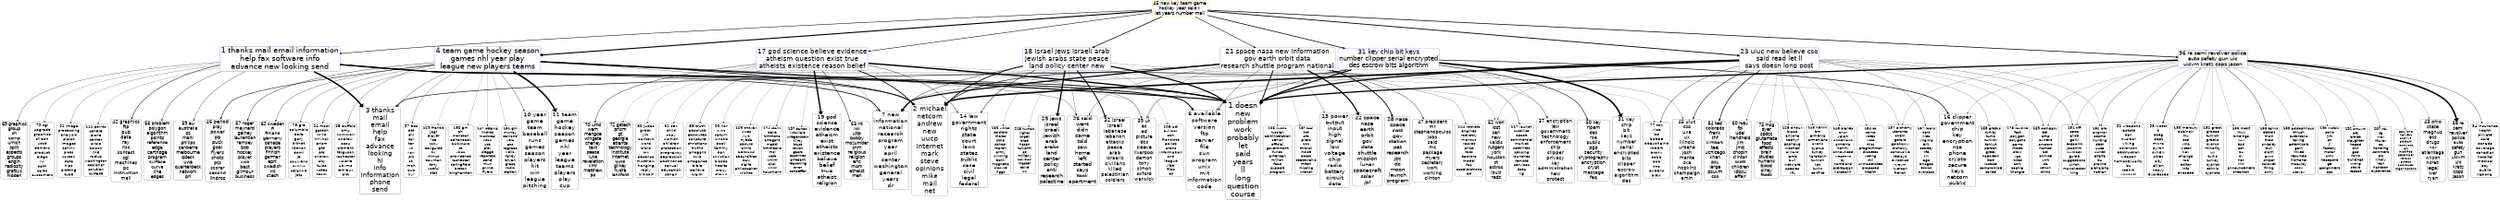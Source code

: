 digraph G {
size="18,18!";ranksep=4; ratio = auto; layers="1:2:3:4:5";
graph [fontname = "helvetica"];node [fontname = "helvetica"];edge [fontname = "helvetica"];ranksep=2.8;
"3_45" [ rank =3,fontsize =30.612, shape=box, style="rounded", color=orange, label="45 new key team game
hockey year said ll
let years number mail"]
"3_45" -> "2_1" [penwidth=3.2592,dir=forward]
"2_1" [rank =4,fontsize =50, shape=box, style="rounded", color=blue,label="1 thanks mail email information
help fax software info
advance new looking send"]
"3_45" -> "2_4" [penwidth=7.0178,dir=forward]
"2_4" [rank =4,fontsize =48.8024, shape=box, style="rounded", color=blue,label="4 team game hockey season
games nhl year play
league new players teams"]
"3_45" -> "2_17" [penwidth=3.2592,dir=forward]
"2_17" [rank =4,fontsize =45.6348, shape=box, style="rounded", color=blue,label="17 god science believe evidence
atheism question exist true
atheists existence reason belief"]
"3_45" -> "2_18" [penwidth=4.5032,dir=forward]
"2_18" [rank =4,fontsize =45.5313, shape=box, style="rounded", color=blue,label="18 israel jews israeli arab
jewish arabs state peace
land policy center new"]
"3_45" -> "2_21" [penwidth=3.2592,dir=forward]
"2_21" [rank =4,fontsize =44.7915, shape=box, style="rounded", color=blue,label="21 space nasa new information
gov earth orbit data
research shuttle program national"]
"3_45" -> "2_23" [penwidth=5.4713,dir=forward]
"2_23" [rank =4,fontsize =43.7871, shape=box, style="rounded", color=blue,label="23 uiuc new believe cso
said read let ll
says doesn long post"]
"3_45" -> "2_31" [penwidth=4.5032,dir=forward]
"2_31" [rank =4,fontsize =41.8858, shape=box, style="rounded", color=blue,label="31 key chip bit keys
number clipper serial encrypted
des escrow bits algorithm"]
"3_45" -> "2_36" [penwidth=4.5032,dir=forward]
"2_36" [rank =4,fontsize =34.8678, shape=box, style="rounded", color=blue,label="36 ra semi revolver police
auto safety gun uic
uicvm kratz cops jason"]
"2_1" [ rank =2,fontsize =50, shape=box, style="rounded", color=blue, label="1 thanks mail email information
help fax software info
advance new looking send"]
"2_1" -> "1_1" [penwidth=4.9616,dir=forward]
"1_1" [rank =3,fontsize =50, shape=box, style="rounded", color=black,label="1 doesn
new
problem
work
probably
let
said
years
ll
long
question
course"]
"2_1" -> "1_2" [penwidth=4.5247,dir=forward]
"1_2" [rank =3,fontsize =46.1741, shape=box, style="rounded", color=black,label="2 michael
netcom
andrew
new
uucp
internet
mark
steve
opinions
mike
mail
net"]
"2_1" -> "1_3" [penwidth=9.7294,dir=forward]
"1_3" [rank =3,fontsize =44.9965, shape=box, style="rounded", color=black,label="3 thanks
mail
email
help
fax
advance
looking
hi
info
information
phone
send"]
"2_1" -> "1_6" [penwidth=6.2271,dir=forward]
"1_6" [rank =3,fontsize =40.6629, shape=box, style="rounded", color=black,label="6 available
software
version
ftp
server
file
sun
program
unix
mit
information
code"]
"2_1" -> "1_7" [penwidth=4.0409,dir=forward]
"1_7" [rank =3,fontsize =40.4508, shape=box, style="rounded", color=black,label="7 new
information
national
research
program
year
april
center
washington
general
years
dr"]
"2_1" -> "1_39" [penwidth=1.0039,dir=forward]
"1_39" [rank =3,fontsize =32.2729, shape=box, style="rounded", color=black,label="39 uk
ac
ed
picture
dcs
sleeve
liverpool
demon
tony
simon
oxford
warwick"]
"2_1" -> "1_42" [penwidth=2.8686,dir=forward]
"1_42" [rank =3,fontsize =31.7793, shape=box, style="rounded", color=black,label="42 graphics
ftp
pub
data
ray
risc
contact
sgi
machines
pc
instruction
mail"]
"2_1" -> "1_56" [penwidth=1.8844,dir=forward]
"1_56" [rank =3,fontsize =29.6749, shape=box, style="rounded", color=black,label="56 problem
polygon
algorithm
points
reference
edge
cartridge
program
surface
curve
line
edges"]
"2_1" -> "1_59" [penwidth=1.8251,dir=forward]
"1_59" [rank =3,fontsize =29.5996, shape=box, style="rounded", color=black,label="59 au
australia
oz
mark
philips
canberra
melbourne
qdeck
uwa
quarterdeck
network
prl"]
"2_1" -> "1_69" [penwidth=1.6249,dir=forward]
"1_69" [rank =3,fontsize =28.6849, shape=box, style="rounded", color=black,label="69 graphics
group
ch
comp
umich
split
aspects
groups
engin
radiosity
grafsys
hidden"]
"2_1" -> "1_79" [penwidth=1.0039,dir=forward]
"1_79" [rank =3,fontsize =27.7548, shape=box, style="rounded", color=black,label="79 sgi
upgrade
graphics
silicon
ucsd
demers
product
diego
iw
path
sales
customers"]
"2_1" -> "1_91" [penwidth=1.2416,dir=forward]
"1_91" [rank =3,fontsize =27.1346, shape=box, style="rounded", color=black,label="91 image
processing
analysis
plplot
images
sphinx
plots
screen
data
hips
plotting
tube"]
"2_1" -> "1_111" [penwidth=1.0194,dir=forward]
"1_111" [rank =3,fontsize =26.3733, shape=box, style="rounded", color=black,label="111 points
sphere
plane
center
circle
bolson
line
radius
washington
coplanar
solution
surface"]
"2_4" [ rank =2,fontsize =48.8024, shape=box, style="rounded", color=blue, label="4 team game hockey season
games nhl year play
league new players teams"]
"2_4" -> "1_1" [penwidth=7.4365,dir=forward]
"1_1" [rank =3,fontsize =50, shape=box, style="rounded", color=black,label="1 doesn
new
problem
work
probably
let
said
years
ll
long
question
course"]
"2_4" -> "1_2" [penwidth=4.8505,dir=forward]
"1_2" [rank =3,fontsize =46.1741, shape=box, style="rounded", color=black,label="2 michael
netcom
andrew
new
uucp
internet
mark
steve
opinions
mike
mail
net"]
"2_4" -> "1_3" [penwidth=1.6406,dir=forward]
"1_3" [rank =3,fontsize =44.9965, shape=box, style="rounded", color=black,label="3 thanks
mail
email
help
fax
advance
looking
hi
info
information
phone
send"]
"2_4" -> "1_7" [penwidth=1.5248,dir=forward]
"1_7" [rank =3,fontsize =40.4508, shape=box, style="rounded", color=black,label="7 new
information
national
research
program
year
april
center
washington
general
years
dr"]
"2_4" -> "1_10" [penwidth=1.7488,dir=forward]
"1_10" [rank =3,fontsize =39.7848, shape=box, style="rounded", color=black,label="10 year
game
team
baseball
runs
games
season
players
hit
win
league
pitching"]
"2_4" -> "1_11" [penwidth=10.0821,dir=forward]
"1_11" [rank =3,fontsize =39.7004, shape=box, style="rounded", color=black,label="11 team
game
hockey
season
games
nhl
year
league
teams
players
play
cup"]
"2_4" -> "1_26" [penwidth=1.6313,dir=forward]
"1_26" [rank =3,fontsize =35.2628, shape=box, style="rounded", color=black,label="26 said
went
didn
came
told
saw
home
left
started
says
took
apartment"]
"2_4" -> "1_46" [penwidth=3.1027,dir=forward]
"1_46" [rank =3,fontsize =31.3943, shape=box, style="rounded", color=black,label="46 period
play
power
pp
puck
goal
flyers
shots
pts
scorer
second
lindros"]
"2_4" -> "1_52" [penwidth=0.94289,dir=forward]
"1_52" [rank =3,fontsize =30.4967, shape=box, style="rounded", color=black,label="52 won
lost
san
new
kaldis
rutgers
york
houston
st
astros
louis
reds"]
"2_4" -> "1_57" [penwidth=2.2185,dir=forward]
"1_57" [rank =3,fontsize =29.6447, shape=box, style="rounded", color=black,label="57 roger
maynard
gainey
laurentian
ramsey
bob
hockey
player
uwo
best
gilmour
business"]
"2_4" -> "1_62" [penwidth=1.7135,dir=forward]
"1_62" [rank =3,fontsize =29.2683, shape=box, style="rounded", color=black,label="62 sweden
fi
finland
germany
canada
players
finnish
german
april
swedish
wc
czech"]
"2_4" -> "1_78" [penwidth=1.4211,dir=forward]
"1_78" [rank =3,fontsize =27.8314, shape=box, style="rounded", color=black,label="78 gld
columbia
dare
gary
bitnet
keenan
domi
je
souviens
cunixc
selanne
jets"]
"2_4" -> "1_94" [penwidth=1.4211,dir=forward]
"1_94" [rank =3,fontsize =27.0747, shape=box, style="rounded", color=black,label="94 mask
gatech
mike
hrivnak
prism
gtd
pts
andrew
city
tulsa
votes
team"]
"2_4" -> "1_95" [penwidth=1.3774,dir=forward]
"1_95" [rank =3,fontsize =27.0583, shape=box, style="rounded", color=black,label="95 buffalo
cmu
hammerl
andrew
acsu
clement
ferguson
rochester
valerie
ubvms
lemieux
pitt"]
"2_4" -> "1_97" [penwidth=1.3663,dir=forward]
"1_97" [rank =3,fontsize =27.0424, shape=box, style="rounded", color=black,label="97 bos
det
chi
cal
tor
vs
van
pit
stl
mon
que
nyi"]
"2_4" -> "1_129" [penwidth=0.8217,dir=forward]
"1_129" [rank =3,fontsize =25.671, shape=box, style="rounded", color=black,label="129 francis
jagr
player
ice
nthu
devguide
tw
minus
bowman
tony
useful
stat"]
"2_4" -> "1_136" [penwidth=0.90992,dir=forward]
"1_136" [rank =3,fontsize =25.4274, shape=box, style="rounded", color=black,label="136 gm
ahl
moncton
adirondack
baltimore
st
utica
providence
rochester
springfield
breton
binghamton"]
"2_4" -> "1_137" [penwidth=0.94289,dir=forward]
"1_137" [rank =3,fontsize =25.3804, shape=box, style="rounded", color=black,label="137 alchemy
utoronto
chem
gerald
golchowy
olchowy
conclusive
replays
evidence
ryevm
ryerson
french"]
"2_4" -> "1_147" [penwidth=0.90992,dir=forward]
"1_147" [rank =3,fontsize =24.9772, shape=box, style="rounded", color=black,label="147 ottawa
lindros
montreal
kean
ucs
pick
slegge
reported
send
mun
phillie
flyers"]
"2_4" -> "1_151" [penwidth=0.8757,dir=forward]
"1_151" [rank =3,fontsize =24.8442, shape=box, style="rounded", color=black,label="151 gm
murray
oakland
vela
acs
ragraca
kdka
randy
bryan
graca
radio
station"]
"2_17" [ rank =2,fontsize =45.6348, shape=box, style="rounded", color=blue, label="17 god science believe evidence
atheism question exist true
atheists existence reason belief"]
"2_17" -> "1_1" [penwidth=8.6385,dir=forward]
"1_1" [rank =3,fontsize =50, shape=box, style="rounded", color=black,label="1 doesn
new
problem
work
probably
let
said
years
ll
long
question
course"]
"2_17" -> "1_2" [penwidth=5.2765,dir=forward]
"1_2" [rank =3,fontsize =46.1741, shape=box, style="rounded", color=black,label="2 michael
netcom
andrew
new
uucp
internet
mark
steve
opinions
mike
mail
net"]
"2_17" -> "1_7" [penwidth=0.99683,dir=forward]
"1_7" [rank =3,fontsize =40.4508, shape=box, style="rounded", color=black,label="7 new
information
national
research
program
year
april
center
washington
general
years
dr"]
"2_17" -> "1_14" [penwidth=2.1241,dir=forward]
"1_14" [rank =3,fontsize =38.5467, shape=box, style="rounded", color=black,label="14 law
government
rights
state
court
laws
states
public
case
civil
legal
federal"]
"2_17" -> "1_19" [penwidth=9.2158,dir=forward]
"1_19" [rank =3,fontsize =37.284, shape=box, style="rounded", color=black,label="19 god
science
evidence
atheism
exist
atheists
existence
believe
belief
true
atheist
religion"]
"2_17" -> "1_39" [penwidth=1.631,dir=forward]
"1_39" [rank =3,fontsize =32.2729, shape=box, style="rounded", color=black,label="39 uk
ac
ed
picture
dcs
sleeve
liverpool
demon
tony
simon
oxford
warwick"]
"2_17" -> "1_63" [penwidth=2.9089,dir=forward]
"1_63" [rank =3,fontsize =29.2582, shape=box, style="rounded", color=black,label="63 rit
isc
ultb
bobby
mozumder
snm
religious
religion
eric
mom
atheist
men"]
"2_17" -> "1_70" [penwidth=2.345,dir=forward]
"1_70" [rank =3,fontsize =28.4291, shape=box, style="rounded", color=black,label="70 umd
wam
mangoe
wingate
charley
text
peace
luke
revelation
kmr
matthew
po"]
"2_17" -> "1_72" [penwidth=0.78953,dir=forward]
"1_72" [rank =3,fontsize =28.348, shape=box, style="rounded", color=black,label="72 gatech
prism
gt
georgia
atlanta
technology
institute
internet
uucp
gilkey
hydra
lankford"]
"2_17" -> "1_77" [penwidth=0.78953,dir=forward]
"1_77" [rank =3,fontsize =27.9694, shape=box, style="rounded", color=black,label="77 tek
vice
ico
bobbe
beauchaine
robert
bronx
cobb
bob
sea
queens
blew"]
"2_17" -> "1_80" [penwidth=0.89917,dir=forward]
"1_80" [rank =3,fontsize =27.6705, shape=box, style="rounded", color=black,label="80 judas
greek
jim
context
word
bible
mr
decenso
matthew
hanging
reply
himself"]
"2_17" -> "1_81" [penwidth=0.89917,dir=forward]
"1_81" [rank =3,fontsize =27.6331, shape=box, style="rounded", color=black,label="81 sex
child
copy
women
children
protection
pregnancy
depression
abstinence
sexual
education
sehari"]
"2_17" -> "1_88" [penwidth=1.3854,dir=forward]
"1_88" [rank =3,fontsize =27.2275, shape=box, style="rounded", color=black,label="88 truth
absolute
absolutes
scripture
christians
truths
arrogant
true
arrogance
bible
believe
claim"]
"2_17" -> "1_90" [penwidth=0.93286,dir=forward]
"1_90" [rank =3,fontsize =27.1865, shape=box, style="rounded", color=black,label="90 liar
wwc
saturn
lunatic
book
tammy
dan
christian
bissda
healta
crazy
drawn"]
"2_17" -> "1_128" [penwidth=0.82769,dir=forward]
"1_128" [rank =3,fontsize =25.7774, shape=box, style="rounded", color=black,label="128 cnsvax
uwec
nye
nyeda
absurd
clinic
bertrand
absurdities
eau
claire
philosopher
wishes"]
"2_17" -> "1_174" [penwidth=0.99683,dir=forward]
"1_174" [rank =3,fontsize =24.3463, shape=box, style="rounded", color=black,label="174 stalin
bake
timmons
arrogant
maddi
timmbake
mcl
ucsb
whirrr
click
whirr
hausmann"]
"2_17" -> "1_197" [penwidth=0.86417,dir=forward]
"1_197" [rank =3,fontsize =23.8891, shape=box, style="rounded", color=black,label="197 darren
infallible
wittgenstein
kilroy
trust
rowan
gboro
doctrines
arrogant
reasoning
error
schaeffer"]
"2_18" [ rank =2,fontsize =45.5313, shape=box, style="rounded", color=blue, label="18 israel jews israeli arab
jewish arabs state peace
land policy center new"]
"2_18" -> "1_1" [penwidth=7.8217,dir=forward]
"1_1" [rank =3,fontsize =50, shape=box, style="rounded", color=black,label="1 doesn
new
problem
work
probably
let
said
years
ll
long
question
course"]
"2_18" -> "1_2" [penwidth=5.438,dir=forward]
"1_2" [rank =3,fontsize =46.1741, shape=box, style="rounded", color=black,label="2 michael
netcom
andrew
new
uucp
internet
mark
steve
opinions
mike
mail
net"]
"2_18" -> "1_7" [penwidth=2.4513,dir=forward]
"1_7" [rank =3,fontsize =40.4508, shape=box, style="rounded", color=black,label="7 new
information
national
research
program
year
april
center
washington
general
years
dr"]
"2_18" -> "1_14" [penwidth=2.8376,dir=forward]
"1_14" [rank =3,fontsize =38.5467, shape=box, style="rounded", color=black,label="14 law
government
rights
state
court
laws
states
public
case
civil
legal
federal"]
"2_18" -> "1_25" [penwidth=8.2314,dir=forward]
"1_25" [rank =3,fontsize =35.5789, shape=box, style="rounded", color=black,label="25 jews
israel
israeli
jewish
arab
arabs
land
center
policy
anti
research
palestine"]
"2_18" -> "1_26" [penwidth=1.4756,dir=forward]
"1_26" [rank =3,fontsize =35.2628, shape=box, style="rounded", color=black,label="26 said
went
didn
came
told
saw
home
left
started
says
took
apartment"]
"2_18" -> "1_32" [penwidth=6.3481,dir=forward]
"1_32" [rank =3,fontsize =33.7703, shape=box, style="rounded", color=black,label="32 israel
israeli
lebanese
lebanon
attacks
peace
arab
israelis
civilians
killed
palestinian
soldiers"]
"2_18" -> "1_45" [penwidth=1.1044,dir=forward]
"1_45" [rank =3,fontsize =31.532, shape=box, style="rounded", color=black,label="45 uiuc
cso
uxa
ux
illinois
urbana
josh
manta
cka
hopkins
champaign
amin"]
"2_18" -> "1_105" [penwidth=0.8419,dir=forward]
"1_105" [rank =3,fontsize =26.6179, shape=box, style="rounded", color=black,label="105 adl
bullock
san
francisco
police
arens
information
anti
league
yigal
files
los"]
"2_18" -> "1_159" [penwidth=0.91461,dir=forward]
"1_159" [rank =3,fontsize =24.6563, shape=box, style="rounded", color=black,label="159 white
soldiers
males
strip
school
march
army
winning
bank
magnetic
closure
riggs"]
"2_18" -> "1_215" [penwidth=0.80308,dir=forward]
"1_215" [rank =3,fontsize =23.434, shape=box, style="rounded", color=black,label="215 human
rights
israeli
israel
hasan
tulkarm
se
military
solution
master
solve
uu"]
"2_21" [ rank =2,fontsize =44.7915, shape=box, style="rounded", color=blue, label="21 space nasa new information
gov earth orbit data
research shuttle program national"]
"2_21" -> "1_1" [penwidth=5.8264,dir=forward]
"1_1" [rank =3,fontsize =50, shape=box, style="rounded", color=black,label="1 doesn
new
problem
work
probably
let
said
years
ll
long
question
course"]
"2_21" -> "1_3" [penwidth=3.8751,dir=forward]
"1_3" [rank =3,fontsize =44.9965, shape=box, style="rounded", color=black,label="3 thanks
mail
email
help
fax
advance
looking
hi
info
information
phone
send"]
"2_21" -> "1_6" [penwidth=1.8025,dir=forward]
"1_6" [rank =3,fontsize =40.6629, shape=box, style="rounded", color=black,label="6 available
software
version
ftp
server
file
sun
program
unix
mit
information
code"]
"2_21" -> "1_7" [penwidth=7.721,dir=forward]
"1_7" [rank =3,fontsize =40.4508, shape=box, style="rounded", color=black,label="7 new
information
national
research
program
year
april
center
washington
general
years
dr"]
"2_21" -> "1_13" [penwidth=1.2423,dir=forward]
"1_13" [rank =3,fontsize =38.6139, shape=box, style="rounded", color=black,label="13 power
output
input
high
signal
low
voltage
chip
radio
battery
circuit
data"]
"2_21" -> "1_22" [penwidth=7.7541,dir=forward]
"1_22" [rank =3,fontsize =36.1439, shape=box, style="rounded", color=black,label="22 space
nasa
earth
orbit
gov
data
shuttle
mission
lunar
spacecraft
solar
jpl"]
"2_21" -> "1_26" [penwidth=1.548,dir=forward]
"1_26" [rank =3,fontsize =35.2628, shape=box, style="rounded", color=black,label="26 said
went
didn
came
told
saw
home
left
started
says
took
apartment"]
"2_21" -> "1_28" [penwidth=5.3216,dir=forward]
"1_28" [rank =3,fontsize =34.9684, shape=box, style="rounded", color=black,label="28 nasa
space
cost
gov
station
pat
research
jsc
dc
moon
launch
program"]
"2_21" -> "1_37" [penwidth=1.2423,dir=forward]
"1_37" [rank =3,fontsize =32.5838, shape=box, style="rounded", color=black,label="37 encryption
law
government
technology
enforcement
chip
clipper
privacy
key
administration
new
protect"]
"2_21" -> "1_39" [penwidth=1.0965,dir=forward]
"1_39" [rank =3,fontsize =32.2729, shape=box, style="rounded", color=black,label="39 uk
ac
ed
picture
dcs
sleeve
liverpool
demon
tony
simon
oxford
warwick"]
"2_21" -> "1_47" [penwidth=2.0252,dir=forward]
"1_47" [rank =3,fontsize =31.3843, shape=box, style="rounded", color=black,label="47 president
mr
stephanopoulos
jobs
said
ms
package
myers
secretary
work
working
clinton"]
"2_21" -> "1_114" [penwidth=1.2423,dir=forward]
"1_114" [rank =3,fontsize =26.2843, shape=box, style="rounded", color=black,label="114 rockets
engines
rocketry
mancus
rocket
prize
feet
backers
model
faa
accelerations
ad"]
"2_21" -> "1_117" [penwidth=1.68,dir=forward]
"1_117" [rank =3,fontsize =26.1933, shape=box, style="rounded", color=black,label="117 launch
satellite
space
commercial
market
satellites
sensing
launches
remote
services
data
kg"]
"2_21" -> "1_165" [penwidth=1.0569,dir=forward]
"1_165" [rank =3,fontsize =24.5138, shape=box, style="rounded", color=black,label="165 russia
russian
administration
senior
official
government
funds
american
million
food
support
program"]
"2_21" -> "1_187" [penwidth=0.83109,dir=forward]
"1_187" [rank =3,fontsize =24.1434, shape=box, style="rounded", color=black,label="187 tool
hst
srb
pliers
tint
thiokol
inside
boost
spacewalks
mitch
missing
wrench"]
"2_23" [ rank =2,fontsize =43.7871, shape=box, style="rounded", color=blue, label="23 uiuc new believe cso
said read let ll
says doesn long post"]
"2_23" -> "1_1" [penwidth=7.9784,dir=forward]
"1_1" [rank =3,fontsize =50, shape=box, style="rounded", color=black,label="1 doesn
new
problem
work
probably
let
said
years
ll
long
question
course"]
"2_23" -> "1_2" [penwidth=9.9549,dir=forward]
"1_2" [rank =3,fontsize =46.1741, shape=box, style="rounded", color=black,label="2 michael
netcom
andrew
new
uucp
internet
mark
steve
opinions
mike
mail
net"]
"2_23" -> "1_39" [penwidth=1.3138,dir=forward]
"1_39" [rank =3,fontsize =32.2729, shape=box, style="rounded", color=black,label="39 uk
ac
ed
picture
dcs
sleeve
liverpool
demon
tony
simon
oxford
warwick"]
"2_23" -> "1_45" [penwidth=3.1247,dir=forward]
"1_45" [rank =3,fontsize =31.532, shape=box, style="rounded", color=black,label="45 uiuc
cso
uxa
ux
illinois
urbana
josh
manta
cka
hopkins
champaign
amin"]
"2_23" -> "1_52" [penwidth=0.89653,dir=forward]
"1_52" [rank =3,fontsize =30.4967, shape=box, style="rounded", color=black,label="52 won
lost
san
new
kaldis
rutgers
york
houston
st
astros
louis
reds"]
"2_23" -> "1_54" [penwidth=4.0274,dir=forward]
"1_54" [rank =3,fontsize =29.7916, shape=box, style="rounded", color=black,label="54 ted
colorado
frank
thf
kimbark
teel
uchicago
khan
psu
large
psuvm
cso"]
"2_23" -> "1_60" [penwidth=1.095,dir=forward]
"1_60" [rank =3,fontsize =29.5728, shape=box, style="rounded", color=black,label="60 roby
fbi
udel
handheld
jim
jmd
chopin
clinton
scott
children
idbsu
affair"]
"2_23" -> "1_73" [penwidth=0.81975,dir=forward]
"1_73" [rank =3,fontsize =28.3181, shape=box, style="rounded", color=black,label="73 msg
dyer
spdcc
glutamate
food
effects
brain
studies
humans
blood
olney
foods"]
"2_23" -> "1_77" [penwidth=2.0243,dir=forward]
"1_77" [rank =3,fontsize =27.9694, shape=box, style="rounded", color=black,label="77 tek
vice
ico
bobbe
beauchaine
robert
bronx
cobb
bob
sea
queens
blew"]
"2_23" -> "1_125" [penwidth=0.89653,dir=forward]
"1_125" [rank =3,fontsize =25.8442, shape=box, style="rounded", color=black,label="125 drieux
blood
arizona
zephyr
asphaug
washed
alizard
lamb
bull
wetware
species
kfu"]
"2_23" -> "1_131" [penwidth=1.4105,dir=forward]
"1_131" [rank =3,fontsize =25.559, shape=box, style="rounded", color=black,label="131 tiff
spec
alice
galki
toppoint
joachim
number
guide
suggestions
ulrich
manchester
king"]
"2_23" -> "1_143" [penwidth=1.4565,dir=forward]
"1_143" [rank =3,fontsize =25.1701, shape=box, style="rounded", color=black,label="143 henrik
bm
armenia
armenians
azeris
cyprus
turkey
karabakh
turkish
kpc
turks
conflict"]
"2_23" -> "1_148" [penwidth=1.1536,dir=forward]
"1_148" [rank =3,fontsize =24.9013, shape=box, style="rounded", color=black,label="148 planes
onur
yalcin
armenians
armenia
henrik
announced
weapons
oy
homeland
azerbadjan
karabakh"]
"2_23" -> "1_152" [penwidth=1.0331,dir=forward]
"1_152" [rank =3,fontsize =24.8007, shape=box, style="rounded", color=black,label="152 pro
angmar
cosmo
hunting
deer
uucp
uunet
alfalfa
bu
proline
alphalpha
nathan"]
"2_23" -> "1_154" [penwidth=0.89653,dir=forward]
"1_154" [rank =3,fontsize =24.7273, shape=box, style="rounded", color=black,label="154 os
comp
votes
vote
misc
programmer
diabetes
voting
mil
unmoderated
proposed
health"]
"2_23" -> "1_157" [penwidth=1.363,dir=forward]
"1_157" [rank =3,fontsize =24.7109, shape=box, style="rounded", color=black,label="157 rocks
cars
kids
virginia
erik
society
life
kill
ago
bridges
tobias
overpass"]
"2_23" -> "1_168" [penwidth=1.1536,dir=forward]
"1_168" [rank =3,fontsize =24.4658, shape=box, style="rounded", color=black,label="168 greeks
turkey
turks
turkish
tankut
person
greek
napoleon
bad
iastate
compromise
called"]
"2_23" -> "1_169" [penwidth=1.363,dir=forward]
"1_169" [rank =3,fontsize =24.4399, shape=box, style="rounded", color=black,label="169 company
bell
amp
current
ampere
named
bel
ohmite
unit
db
sehari
ohms"]
"2_23" -> "1_175" [penwidth=0.81975,dir=forward]
"1_175" [rank =3,fontsize =24.3263, shape=box, style="rounded", color=black,label="175 routine
fast
polygon
polygons
game
mode
draw
vga
lucas
asm
sophia
triangle"]
"2_31" [ rank =2,fontsize =41.8858, shape=box, style="rounded", color=blue, label="31 key chip bit keys
number clipper serial encrypted
des escrow bits algorithm"]
"2_31" -> "1_1" [penwidth=7.8797,dir=forward]
"1_1" [rank =3,fontsize =50, shape=box, style="rounded", color=black,label="1 doesn
new
problem
work
probably
let
said
years
ll
long
question
course"]
"2_31" -> "1_2" [penwidth=3.8623,dir=forward]
"1_2" [rank =3,fontsize =46.1741, shape=box, style="rounded", color=black,label="2 michael
netcom
andrew
new
uucp
internet
mark
steve
opinions
mike
mail
net"]
"2_31" -> "1_6" [penwidth=2.0235,dir=forward]
"1_6" [rank =3,fontsize =40.6629, shape=box, style="rounded", color=black,label="6 available
software
version
ftp
server
file
sun
program
unix
mit
information
code"]
"2_31" -> "1_7" [penwidth=1.4326,dir=forward]
"1_7" [rank =3,fontsize =40.4508, shape=box, style="rounded", color=black,label="7 new
information
national
research
program
year
april
center
washington
general
years
dr"]
"2_31" -> "1_16" [penwidth=4.1429,dir=forward]
"1_16" [rank =3,fontsize =37.569, shape=box, style="rounded", color=black,label="16 clipper
government
chip
key
encryption
nsa
phone
crypto
secure
keys
netcom
public"]
"2_31" -> "1_31" [penwidth=10.2706,dir=forward]
"1_31" [rank =3,fontsize =34.189, shape=box, style="rounded", color=black,label="31 key
chip
bit
keys
number
serial
encrypted
bits
clipper
escrow
algorithm
des"]
"2_31" -> "1_37" [penwidth=0.90943,dir=forward]
"1_37" [rank =3,fontsize =32.5838, shape=box, style="rounded", color=black,label="37 encryption
law
government
technology
enforcement
chip
clipper
privacy
key
administration
new
protect"]
"2_31" -> "1_50" [penwidth=3.4282,dir=forward]
"1_50" [rank =3,fontsize =31.0213, shape=box, style="rounded", color=black,label="50 key
ripem
des
rsa
public
pgp
security
cryptography
encryption
crypt
message
faq"]
"2_36" [ rank =2,fontsize =34.8678, shape=box, style="rounded", color=blue, label="36 ra semi revolver police
auto safety gun uic
uicvm kratz cops jason"]
"2_36" -> "1_1" [penwidth=8.2218,dir=forward]
"1_1" [rank =3,fontsize =50, shape=box, style="rounded", color=black,label="1 doesn
new
problem
work
probably
let
said
years
ll
long
question
course"]
"2_36" -> "1_16" [penwidth=0.94594,dir=forward]
"1_16" [rank =3,fontsize =37.569, shape=box, style="rounded", color=black,label="16 clipper
government
chip
key
encryption
nsa
phone
crypto
secure
keys
netcom
public"]
"2_36" -> "1_43" [penwidth=0.94594,dir=forward]
"1_43" [rank =3,fontsize =31.7727, shape=box, style="rounded", color=black,label="43 ohio
state
magnus
acs
drugs
ncr
atlantaga
wilson
ncratl
legal
war
ryan"]
"2_36" -> "1_58" [penwidth=9.966,dir=forward]
"1_58" [rank =3,fontsize =29.601, shape=box, style="rounded", color=black,label="58 ra
semi
revolver
police
auto
safety
gun
uicvm
uic
kratz
cops
jason"]
"2_36" -> "1_84" [penwidth=1.8262,dir=forward]
"1_84" [rank =3,fontsize =27.3474, shape=box, style="rounded", color=black,label="84 insurance
health
private
care
canada
coverage
canadian
hospital
medical
pay
public
national"]
"2_36" -> "1_92" [penwidth=0.94594,dir=forward]
"1_92" [rank =3,fontsize =27.1228, shape=box, style="rounded", color=black,label="92 weapons
iastate
dan
nuclear
viking
sorenson
destruction
weapon
homosexuality
isu
roehm
unusual"]
"2_36" -> "1_93" [penwidth=2.4032,dir=forward]
"1_93" [rank =3,fontsize =27.1006, shape=box, style="rounded", color=black,label="93 water
ti
dseg
dept
mwra
pyron
skndiv
cities
city
dillon
heavy
expressed"]
"2_36" -> "1_130" [penwidth=0.94594,dir=forward]
"1_130" [rank =3,fontsize =25.58, shape=box, style="rounded", color=black,label="130 mercury
dubinski
mu
csd
vms
victor
hex
change
rob
editor
info
encoded"]
"2_36" -> "1_131" [penwidth=0.94594,dir=forward]
"1_131" [rank =3,fontsize =25.559, shape=box, style="rounded", color=black,label="131 tiff
spec
alice
galki
toppoint
joachim
number
guide
suggestions
ulrich
manchester
king"]
"2_36" -> "1_132" [penwidth=0.94594,dir=forward]
"1_132" [rank =3,fontsize =25.5547, shape=box, style="rounded", color=black,label="132 greek
greece
turkish
greeks
cyprus
minority
uv
turks
turkey
cypriot
ethnic
cypriots"]
"2_36" -> "1_137" [penwidth=0.94594,dir=forward]
"1_137" [rank =3,fontsize =25.3804, shape=box, style="rounded", color=black,label="137 alchemy
utoronto
chem
gerald
golchowy
olchowy
conclusive
replays
evidence
ryevm
ryerson
french"]
"2_36" -> "1_150" [penwidth=0.94594,dir=forward]
"1_150" [rank =3,fontsize =24.8662, shape=box, style="rounded", color=black,label="150 motif
linux
bindings
ruu
bsd
csn
bu
cv
rick
kirk
announcement
shearson"]
"2_36" -> "1_152" [penwidth=1.588,dir=forward]
"1_152" [rank =3,fontsize =24.8007, shape=box, style="rounded", color=black,label="152 pro
angmar
cosmo
hunting
deer
uucp
uunet
alfalfa
bu
proline
alphalpha
nathan"]
"2_36" -> "1_153" [penwidth=2.0368,dir=forward]
"1_153" [rank =3,fontsize =24.7407, shape=box, style="rounded", color=black,label="153 tanks
detroit
main
fired
awesley
bull
claim
guns
sniper
caldwell
firing
army"]
"2_36" -> "1_169" [penwidth=0.94594,dir=forward]
"1_169" [rank =3,fontsize =24.4399, shape=box, style="rounded", color=black,label="169 company
bell
amp
current
ampere
named
bel
ohmite
unit
db
sehari
ohms"]
"2_36" -> "1_180" [penwidth=0.94594,dir=forward]
"1_180" [rank =3,fontsize =24.2792, shape=box, style="rounded", color=black,label="180 acidophilous
thrush
outbreaks
taking
astemizole
gain
linked
resumed
hismanal
mccurdy
sdsu
ucsvax"]
"2_36" -> "1_190" [penwidth=0.94594,dir=forward]
"1_190" [rank =3,fontsize =24.0992, shape=box, style="rounded", color=black,label="190 zisfein
polio
jim
dn
jl
factory
motor
slmr
headache
gb
assignment
pps"]
"2_36" -> "1_192" [penwidth=0.94594,dir=forward]
"1_192" [rank =3,fontsize =23.9578, shape=box, style="rounded", color=black,label="192 cmuvm
aej
bitnet
slaughter
hoped
cnn
god
nazis
buildings
wrong
stove
repeat"]
"2_36" -> "1_207" [penwidth=0.94594,dir=forward]
"1_207" [rank =3,fontsize =23.6956, shape=box, style="rounded", color=black,label="207 ntu
sg
max
ntuvax
ac
handling
comment
pls
kindly
ican
handson
experience"]
"2_36" -> "1_351" [penwidth=0.94594,dir=forward]
"1_351" [rank =3,fontsize =21.2474, shape=box, style="rounded", color=black,label="351 lone
harvest
archive
atheism
resources
alt
modified
december
version
atheist
addresses
organizations"]
{rank=same; "1_1" "1_2" "1_3" "1_6" "1_7" "1_39" "1_42" "1_56" "1_59" "1_69" "1_79" "1_91" "1_111" "1_1" "1_2" "1_3" "1_7" "1_10" "1_11" "1_26" "1_46" "1_52" "1_57" "1_62" "1_78" "1_94" "1_95" "1_97" "1_129" "1_136" "1_137" "1_147" "1_151" "1_1" "1_2" "1_7" "1_14" "1_19" "1_39" "1_63" "1_70" "1_72" "1_77" "1_80" "1_81" "1_88" "1_90" "1_128" "1_174" "1_197" "1_1" "1_2" "1_7" "1_14" "1_25" "1_26" "1_32" "1_45" "1_105" "1_159" "1_215" "1_1" "1_3" "1_6" "1_7" "1_13" "1_22" "1_26" "1_28" "1_37" "1_39" "1_47" "1_114" "1_117" "1_165" "1_187" "1_1" "1_2" "1_39" "1_45" "1_52" "1_54" "1_60" "1_73" "1_77" "1_125" "1_131" "1_143" "1_148" "1_152" "1_154" "1_157" "1_168" "1_169" "1_175" "1_1" "1_2" "1_6" "1_7" "1_16" "1_31" "1_37" "1_50" "1_1" "1_16" "1_43" "1_58" "1_84" "1_92" "1_93" "1_130" "1_131" "1_132" "1_137" "1_150" "1_152" "1_153" "1_169" "1_180" "1_190" "1_192" "1_207" "1_351"}{rank=same; "2_1" "2_4" "2_17" "2_18" "2_21" "2_23" "2_31" "2_36" "2_1" "2_4" "2_17" "2_18" "2_21" "2_23" "2_31" "2_36"}{rank=same; "3_45"}{rank=same;}{rank=same;}}